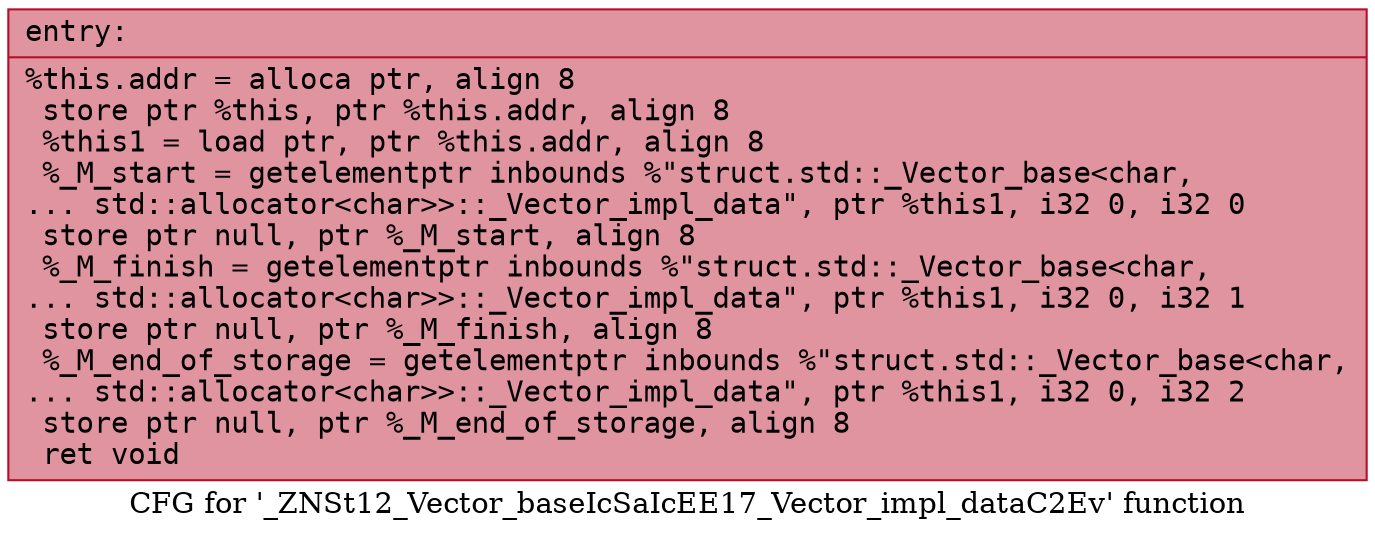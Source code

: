 digraph "CFG for '_ZNSt12_Vector_baseIcSaIcEE17_Vector_impl_dataC2Ev' function" {
	label="CFG for '_ZNSt12_Vector_baseIcSaIcEE17_Vector_impl_dataC2Ev' function";

	Node0x561c73c20cc0 [shape=record,color="#b70d28ff", style=filled, fillcolor="#b70d2870" fontname="Courier",label="{entry:\l|  %this.addr = alloca ptr, align 8\l  store ptr %this, ptr %this.addr, align 8\l  %this1 = load ptr, ptr %this.addr, align 8\l  %_M_start = getelementptr inbounds %\"struct.std::_Vector_base\<char,\l... std::allocator\<char\>\>::_Vector_impl_data\", ptr %this1, i32 0, i32 0\l  store ptr null, ptr %_M_start, align 8\l  %_M_finish = getelementptr inbounds %\"struct.std::_Vector_base\<char,\l... std::allocator\<char\>\>::_Vector_impl_data\", ptr %this1, i32 0, i32 1\l  store ptr null, ptr %_M_finish, align 8\l  %_M_end_of_storage = getelementptr inbounds %\"struct.std::_Vector_base\<char,\l... std::allocator\<char\>\>::_Vector_impl_data\", ptr %this1, i32 0, i32 2\l  store ptr null, ptr %_M_end_of_storage, align 8\l  ret void\l}"];
}
